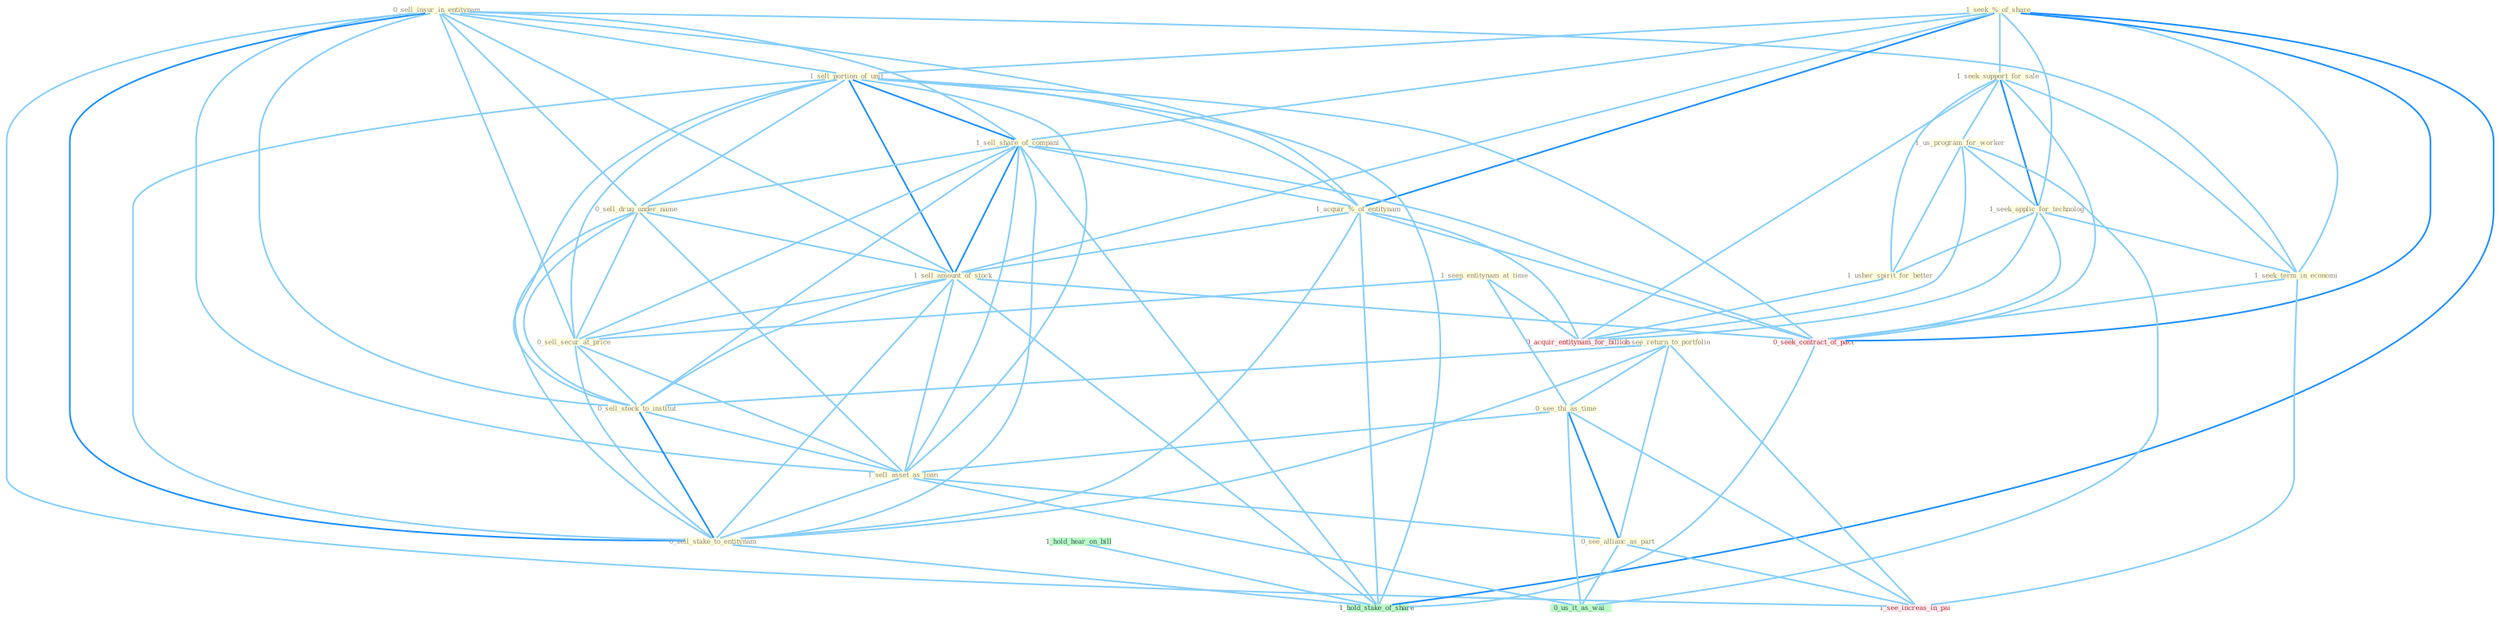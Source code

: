 Graph G{ 
    node
    [shape=polygon,style=filled,width=.5,height=.06,color="#BDFCC9",fixedsize=true,fontsize=4,
    fontcolor="#2f4f4f"];
    {node
    [color="#ffffe0", fontcolor="#8b7d6b"] "0_sell_insur_in_entitynam " "1_seek_%_of_share " "1_seek_support_for_sale " "1_sell_portion_of_unit " "1_us_program_for_worker " "1_seek_applic_for_technolog " "1_sell_share_of_compani " "1_see_return_to_portfolio " "1_acquir_%_of_entitynam " "1_seen_entitynam_at_time " "0_sell_drug_under_name " "1_seek_term_in_economi " "1_sell_amount_of_stock " "0_see_thi_as_time " "0_sell_secur_at_price " "0_sell_stock_to_institut " "1_sell_asset_as_loan " "0_sell_stake_to_entitynam " "0_see_allianc_as_part " "1_usher_spirit_for_better "}
{node [color="#fff0f5", fontcolor="#b22222"] "0_seek_contract_of_pact " "0_acquir_entitynam_for_billion " "1_see_increas_in_pai "}
edge [color="#B0E2FF"];

	"0_sell_insur_in_entitynam " -- "1_sell_portion_of_unit " [w="1", color="#87cefa" ];
	"0_sell_insur_in_entitynam " -- "1_sell_share_of_compani " [w="1", color="#87cefa" ];
	"0_sell_insur_in_entitynam " -- "1_acquir_%_of_entitynam " [w="1", color="#87cefa" ];
	"0_sell_insur_in_entitynam " -- "0_sell_drug_under_name " [w="1", color="#87cefa" ];
	"0_sell_insur_in_entitynam " -- "1_seek_term_in_economi " [w="1", color="#87cefa" ];
	"0_sell_insur_in_entitynam " -- "1_sell_amount_of_stock " [w="1", color="#87cefa" ];
	"0_sell_insur_in_entitynam " -- "0_sell_secur_at_price " [w="1", color="#87cefa" ];
	"0_sell_insur_in_entitynam " -- "0_sell_stock_to_institut " [w="1", color="#87cefa" ];
	"0_sell_insur_in_entitynam " -- "1_sell_asset_as_loan " [w="1", color="#87cefa" ];
	"0_sell_insur_in_entitynam " -- "0_sell_stake_to_entitynam " [w="2", color="#1e90ff" , len=0.8];
	"0_sell_insur_in_entitynam " -- "1_see_increas_in_pai " [w="1", color="#87cefa" ];
	"1_seek_%_of_share " -- "1_seek_support_for_sale " [w="1", color="#87cefa" ];
	"1_seek_%_of_share " -- "1_sell_portion_of_unit " [w="1", color="#87cefa" ];
	"1_seek_%_of_share " -- "1_seek_applic_for_technolog " [w="1", color="#87cefa" ];
	"1_seek_%_of_share " -- "1_sell_share_of_compani " [w="1", color="#87cefa" ];
	"1_seek_%_of_share " -- "1_acquir_%_of_entitynam " [w="2", color="#1e90ff" , len=0.8];
	"1_seek_%_of_share " -- "1_seek_term_in_economi " [w="1", color="#87cefa" ];
	"1_seek_%_of_share " -- "1_sell_amount_of_stock " [w="1", color="#87cefa" ];
	"1_seek_%_of_share " -- "0_seek_contract_of_pact " [w="2", color="#1e90ff" , len=0.8];
	"1_seek_%_of_share " -- "1_hold_stake_of_share " [w="2", color="#1e90ff" , len=0.8];
	"1_seek_support_for_sale " -- "1_us_program_for_worker " [w="1", color="#87cefa" ];
	"1_seek_support_for_sale " -- "1_seek_applic_for_technolog " [w="2", color="#1e90ff" , len=0.8];
	"1_seek_support_for_sale " -- "1_seek_term_in_economi " [w="1", color="#87cefa" ];
	"1_seek_support_for_sale " -- "1_usher_spirit_for_better " [w="1", color="#87cefa" ];
	"1_seek_support_for_sale " -- "0_seek_contract_of_pact " [w="1", color="#87cefa" ];
	"1_seek_support_for_sale " -- "0_acquir_entitynam_for_billion " [w="1", color="#87cefa" ];
	"1_sell_portion_of_unit " -- "1_sell_share_of_compani " [w="2", color="#1e90ff" , len=0.8];
	"1_sell_portion_of_unit " -- "1_acquir_%_of_entitynam " [w="1", color="#87cefa" ];
	"1_sell_portion_of_unit " -- "0_sell_drug_under_name " [w="1", color="#87cefa" ];
	"1_sell_portion_of_unit " -- "1_sell_amount_of_stock " [w="2", color="#1e90ff" , len=0.8];
	"1_sell_portion_of_unit " -- "0_sell_secur_at_price " [w="1", color="#87cefa" ];
	"1_sell_portion_of_unit " -- "0_sell_stock_to_institut " [w="1", color="#87cefa" ];
	"1_sell_portion_of_unit " -- "1_sell_asset_as_loan " [w="1", color="#87cefa" ];
	"1_sell_portion_of_unit " -- "0_sell_stake_to_entitynam " [w="1", color="#87cefa" ];
	"1_sell_portion_of_unit " -- "0_seek_contract_of_pact " [w="1", color="#87cefa" ];
	"1_sell_portion_of_unit " -- "1_hold_stake_of_share " [w="1", color="#87cefa" ];
	"1_us_program_for_worker " -- "1_seek_applic_for_technolog " [w="1", color="#87cefa" ];
	"1_us_program_for_worker " -- "1_usher_spirit_for_better " [w="1", color="#87cefa" ];
	"1_us_program_for_worker " -- "0_us_it_as_wai " [w="1", color="#87cefa" ];
	"1_us_program_for_worker " -- "0_acquir_entitynam_for_billion " [w="1", color="#87cefa" ];
	"1_seek_applic_for_technolog " -- "1_seek_term_in_economi " [w="1", color="#87cefa" ];
	"1_seek_applic_for_technolog " -- "1_usher_spirit_for_better " [w="1", color="#87cefa" ];
	"1_seek_applic_for_technolog " -- "0_seek_contract_of_pact " [w="1", color="#87cefa" ];
	"1_seek_applic_for_technolog " -- "0_acquir_entitynam_for_billion " [w="1", color="#87cefa" ];
	"1_sell_share_of_compani " -- "1_acquir_%_of_entitynam " [w="1", color="#87cefa" ];
	"1_sell_share_of_compani " -- "0_sell_drug_under_name " [w="1", color="#87cefa" ];
	"1_sell_share_of_compani " -- "1_sell_amount_of_stock " [w="2", color="#1e90ff" , len=0.8];
	"1_sell_share_of_compani " -- "0_sell_secur_at_price " [w="1", color="#87cefa" ];
	"1_sell_share_of_compani " -- "0_sell_stock_to_institut " [w="1", color="#87cefa" ];
	"1_sell_share_of_compani " -- "1_sell_asset_as_loan " [w="1", color="#87cefa" ];
	"1_sell_share_of_compani " -- "0_sell_stake_to_entitynam " [w="1", color="#87cefa" ];
	"1_sell_share_of_compani " -- "0_seek_contract_of_pact " [w="1", color="#87cefa" ];
	"1_sell_share_of_compani " -- "1_hold_stake_of_share " [w="1", color="#87cefa" ];
	"1_see_return_to_portfolio " -- "0_see_thi_as_time " [w="1", color="#87cefa" ];
	"1_see_return_to_portfolio " -- "0_sell_stock_to_institut " [w="1", color="#87cefa" ];
	"1_see_return_to_portfolio " -- "0_sell_stake_to_entitynam " [w="1", color="#87cefa" ];
	"1_see_return_to_portfolio " -- "0_see_allianc_as_part " [w="1", color="#87cefa" ];
	"1_see_return_to_portfolio " -- "1_see_increas_in_pai " [w="1", color="#87cefa" ];
	"1_acquir_%_of_entitynam " -- "1_sell_amount_of_stock " [w="1", color="#87cefa" ];
	"1_acquir_%_of_entitynam " -- "0_sell_stake_to_entitynam " [w="1", color="#87cefa" ];
	"1_acquir_%_of_entitynam " -- "0_seek_contract_of_pact " [w="1", color="#87cefa" ];
	"1_acquir_%_of_entitynam " -- "0_acquir_entitynam_for_billion " [w="1", color="#87cefa" ];
	"1_acquir_%_of_entitynam " -- "1_hold_stake_of_share " [w="1", color="#87cefa" ];
	"1_seen_entitynam_at_time " -- "0_see_thi_as_time " [w="1", color="#87cefa" ];
	"1_seen_entitynam_at_time " -- "0_sell_secur_at_price " [w="1", color="#87cefa" ];
	"1_seen_entitynam_at_time " -- "0_acquir_entitynam_for_billion " [w="1", color="#87cefa" ];
	"0_sell_drug_under_name " -- "1_sell_amount_of_stock " [w="1", color="#87cefa" ];
	"0_sell_drug_under_name " -- "0_sell_secur_at_price " [w="1", color="#87cefa" ];
	"0_sell_drug_under_name " -- "0_sell_stock_to_institut " [w="1", color="#87cefa" ];
	"0_sell_drug_under_name " -- "1_sell_asset_as_loan " [w="1", color="#87cefa" ];
	"0_sell_drug_under_name " -- "0_sell_stake_to_entitynam " [w="1", color="#87cefa" ];
	"1_seek_term_in_economi " -- "0_seek_contract_of_pact " [w="1", color="#87cefa" ];
	"1_seek_term_in_economi " -- "1_see_increas_in_pai " [w="1", color="#87cefa" ];
	"1_sell_amount_of_stock " -- "0_sell_secur_at_price " [w="1", color="#87cefa" ];
	"1_sell_amount_of_stock " -- "0_sell_stock_to_institut " [w="1", color="#87cefa" ];
	"1_sell_amount_of_stock " -- "1_sell_asset_as_loan " [w="1", color="#87cefa" ];
	"1_sell_amount_of_stock " -- "0_sell_stake_to_entitynam " [w="1", color="#87cefa" ];
	"1_sell_amount_of_stock " -- "0_seek_contract_of_pact " [w="1", color="#87cefa" ];
	"1_sell_amount_of_stock " -- "1_hold_stake_of_share " [w="1", color="#87cefa" ];
	"0_see_thi_as_time " -- "1_sell_asset_as_loan " [w="1", color="#87cefa" ];
	"0_see_thi_as_time " -- "0_see_allianc_as_part " [w="2", color="#1e90ff" , len=0.8];
	"0_see_thi_as_time " -- "0_us_it_as_wai " [w="1", color="#87cefa" ];
	"0_see_thi_as_time " -- "1_see_increas_in_pai " [w="1", color="#87cefa" ];
	"0_sell_secur_at_price " -- "0_sell_stock_to_institut " [w="1", color="#87cefa" ];
	"0_sell_secur_at_price " -- "1_sell_asset_as_loan " [w="1", color="#87cefa" ];
	"0_sell_secur_at_price " -- "0_sell_stake_to_entitynam " [w="1", color="#87cefa" ];
	"0_sell_stock_to_institut " -- "1_sell_asset_as_loan " [w="1", color="#87cefa" ];
	"0_sell_stock_to_institut " -- "0_sell_stake_to_entitynam " [w="2", color="#1e90ff" , len=0.8];
	"1_sell_asset_as_loan " -- "0_sell_stake_to_entitynam " [w="1", color="#87cefa" ];
	"1_sell_asset_as_loan " -- "0_see_allianc_as_part " [w="1", color="#87cefa" ];
	"1_sell_asset_as_loan " -- "0_us_it_as_wai " [w="1", color="#87cefa" ];
	"0_sell_stake_to_entitynam " -- "1_hold_stake_of_share " [w="1", color="#87cefa" ];
	"0_see_allianc_as_part " -- "0_us_it_as_wai " [w="1", color="#87cefa" ];
	"0_see_allianc_as_part " -- "1_see_increas_in_pai " [w="1", color="#87cefa" ];
	"1_usher_spirit_for_better " -- "0_acquir_entitynam_for_billion " [w="1", color="#87cefa" ];
	"0_seek_contract_of_pact " -- "1_hold_stake_of_share " [w="1", color="#87cefa" ];
	"1_hold_hear_on_bill " -- "1_hold_stake_of_share " [w="1", color="#87cefa" ];
}